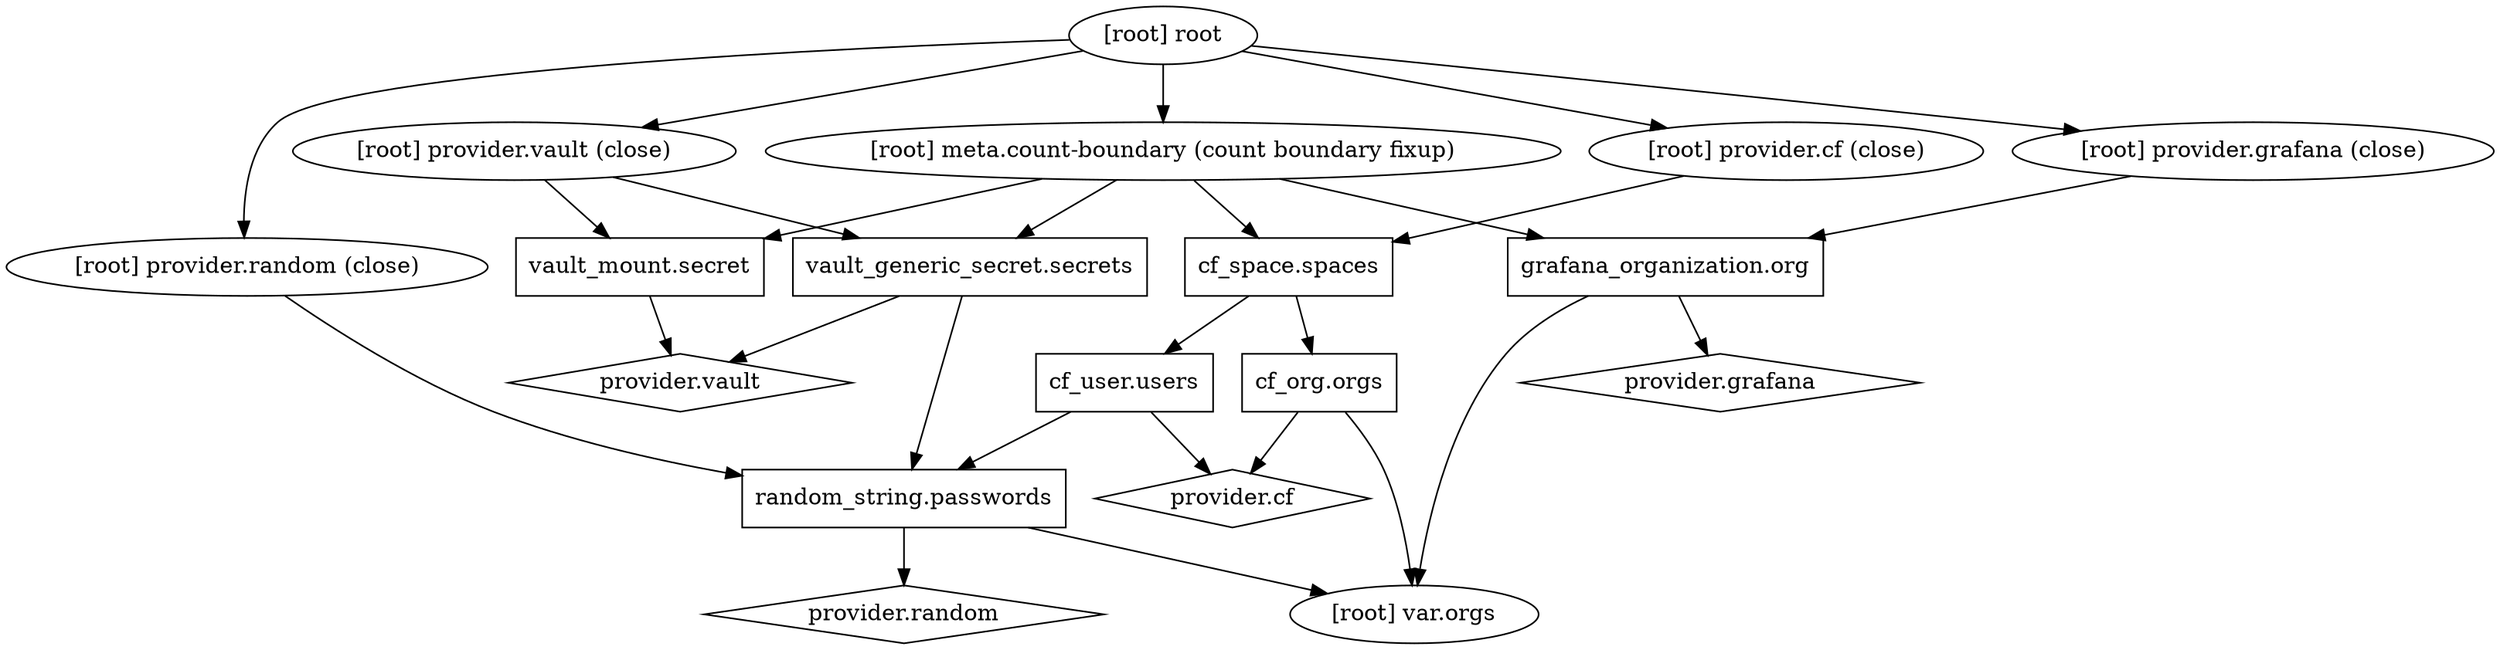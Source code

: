 digraph {
	compound = "true"
	newrank = "true"
	subgraph "root" {
		"[root] cf_org.orgs" [label = "cf_org.orgs", shape = "box"]
		"[root] cf_space.spaces" [label = "cf_space.spaces", shape = "box"]
		"[root] cf_user.users" [label = "cf_user.users", shape = "box"]
		"[root] grafana_organization.org" [label = "grafana_organization.org", shape = "box"]
		"[root] provider.cf" [label = "provider.cf", shape = "diamond"]
		"[root] provider.grafana" [label = "provider.grafana", shape = "diamond"]
		"[root] provider.random" [label = "provider.random", shape = "diamond"]
		"[root] provider.vault" [label = "provider.vault", shape = "diamond"]
		"[root] random_string.passwords" [label = "random_string.passwords", shape = "box"]
		"[root] vault_generic_secret.secrets" [label = "vault_generic_secret.secrets", shape = "box"]
		"[root] vault_mount.secret" [label = "vault_mount.secret", shape = "box"]
		"[root] cf_org.orgs" -> "[root] provider.cf"
		"[root] cf_org.orgs" -> "[root] var.orgs"
		"[root] cf_space.spaces" -> "[root] cf_org.orgs"
		"[root] cf_space.spaces" -> "[root] cf_user.users"
		"[root] cf_user.users" -> "[root] provider.cf"
		"[root] cf_user.users" -> "[root] random_string.passwords"
		"[root] grafana_organization.org" -> "[root] provider.grafana"
		"[root] grafana_organization.org" -> "[root] var.orgs"
		"[root] meta.count-boundary (count boundary fixup)" -> "[root] cf_space.spaces"
		"[root] meta.count-boundary (count boundary fixup)" -> "[root] grafana_organization.org"
		"[root] meta.count-boundary (count boundary fixup)" -> "[root] vault_generic_secret.secrets"
		"[root] meta.count-boundary (count boundary fixup)" -> "[root] vault_mount.secret"
		"[root] provider.cf (close)" -> "[root] cf_space.spaces"
		"[root] provider.grafana (close)" -> "[root] grafana_organization.org"
		"[root] provider.random (close)" -> "[root] random_string.passwords"
		"[root] provider.vault (close)" -> "[root] vault_generic_secret.secrets"
		"[root] provider.vault (close)" -> "[root] vault_mount.secret"
		"[root] random_string.passwords" -> "[root] provider.random"
		"[root] random_string.passwords" -> "[root] var.orgs"
		"[root] root" -> "[root] meta.count-boundary (count boundary fixup)"
		"[root] root" -> "[root] provider.cf (close)"
		"[root] root" -> "[root] provider.grafana (close)"
		"[root] root" -> "[root] provider.random (close)"
		"[root] root" -> "[root] provider.vault (close)"
		"[root] vault_generic_secret.secrets" -> "[root] provider.vault"
		"[root] vault_generic_secret.secrets" -> "[root] random_string.passwords"
		"[root] vault_mount.secret" -> "[root] provider.vault"
	}
}
